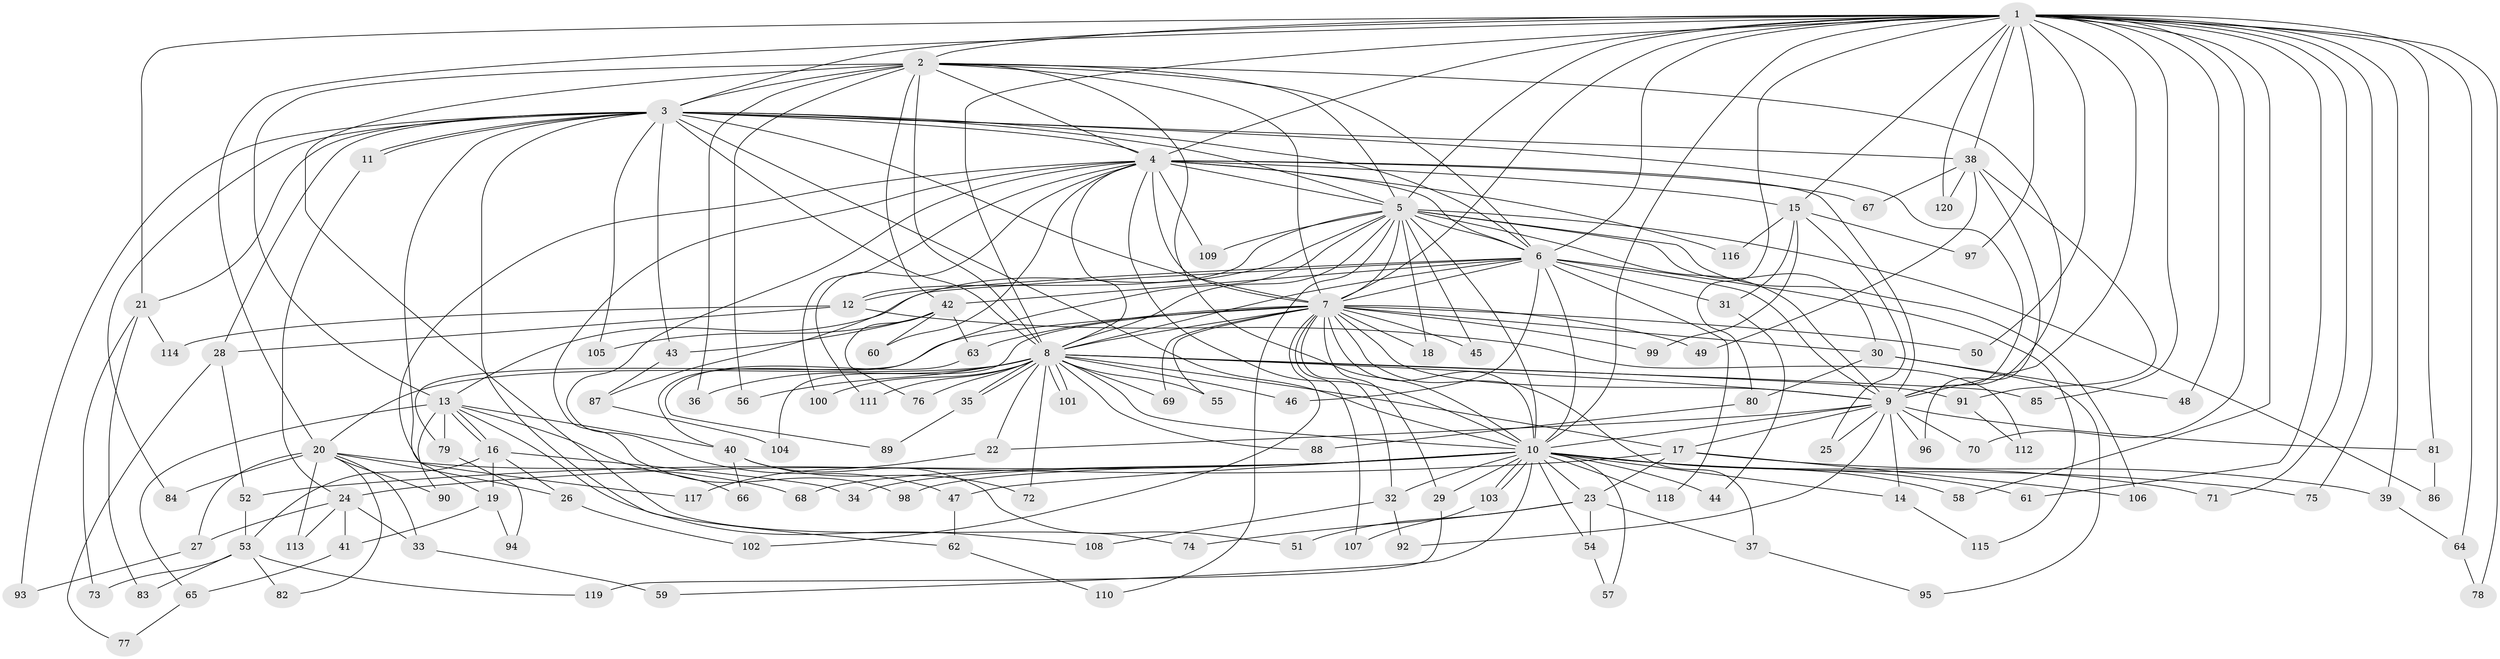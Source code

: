 // Generated by graph-tools (version 1.1) at 2025/44/03/09/25 04:44:03]
// undirected, 120 vertices, 265 edges
graph export_dot {
graph [start="1"]
  node [color=gray90,style=filled];
  1;
  2;
  3;
  4;
  5;
  6;
  7;
  8;
  9;
  10;
  11;
  12;
  13;
  14;
  15;
  16;
  17;
  18;
  19;
  20;
  21;
  22;
  23;
  24;
  25;
  26;
  27;
  28;
  29;
  30;
  31;
  32;
  33;
  34;
  35;
  36;
  37;
  38;
  39;
  40;
  41;
  42;
  43;
  44;
  45;
  46;
  47;
  48;
  49;
  50;
  51;
  52;
  53;
  54;
  55;
  56;
  57;
  58;
  59;
  60;
  61;
  62;
  63;
  64;
  65;
  66;
  67;
  68;
  69;
  70;
  71;
  72;
  73;
  74;
  75;
  76;
  77;
  78;
  79;
  80;
  81;
  82;
  83;
  84;
  85;
  86;
  87;
  88;
  89;
  90;
  91;
  92;
  93;
  94;
  95;
  96;
  97;
  98;
  99;
  100;
  101;
  102;
  103;
  104;
  105;
  106;
  107;
  108;
  109;
  110;
  111;
  112;
  113;
  114;
  115;
  116;
  117;
  118;
  119;
  120;
  1 -- 2;
  1 -- 3;
  1 -- 4;
  1 -- 5;
  1 -- 6;
  1 -- 7;
  1 -- 8;
  1 -- 9;
  1 -- 10;
  1 -- 15;
  1 -- 20;
  1 -- 21;
  1 -- 38;
  1 -- 39;
  1 -- 48;
  1 -- 50;
  1 -- 58;
  1 -- 61;
  1 -- 64;
  1 -- 70;
  1 -- 71;
  1 -- 75;
  1 -- 78;
  1 -- 80;
  1 -- 81;
  1 -- 85;
  1 -- 97;
  1 -- 120;
  2 -- 3;
  2 -- 4;
  2 -- 5;
  2 -- 6;
  2 -- 7;
  2 -- 8;
  2 -- 9;
  2 -- 10;
  2 -- 13;
  2 -- 36;
  2 -- 42;
  2 -- 56;
  2 -- 74;
  3 -- 4;
  3 -- 5;
  3 -- 6;
  3 -- 7;
  3 -- 8;
  3 -- 9;
  3 -- 10;
  3 -- 11;
  3 -- 11;
  3 -- 21;
  3 -- 28;
  3 -- 38;
  3 -- 43;
  3 -- 62;
  3 -- 84;
  3 -- 93;
  3 -- 105;
  3 -- 117;
  4 -- 5;
  4 -- 6;
  4 -- 7;
  4 -- 8;
  4 -- 9;
  4 -- 10;
  4 -- 15;
  4 -- 19;
  4 -- 47;
  4 -- 60;
  4 -- 67;
  4 -- 98;
  4 -- 100;
  4 -- 109;
  4 -- 111;
  4 -- 116;
  5 -- 6;
  5 -- 7;
  5 -- 8;
  5 -- 9;
  5 -- 10;
  5 -- 12;
  5 -- 18;
  5 -- 30;
  5 -- 40;
  5 -- 45;
  5 -- 86;
  5 -- 87;
  5 -- 106;
  5 -- 109;
  5 -- 110;
  6 -- 7;
  6 -- 8;
  6 -- 9;
  6 -- 10;
  6 -- 12;
  6 -- 13;
  6 -- 31;
  6 -- 42;
  6 -- 46;
  6 -- 115;
  6 -- 118;
  7 -- 8;
  7 -- 9;
  7 -- 10;
  7 -- 18;
  7 -- 29;
  7 -- 30;
  7 -- 32;
  7 -- 37;
  7 -- 45;
  7 -- 49;
  7 -- 50;
  7 -- 55;
  7 -- 63;
  7 -- 69;
  7 -- 79;
  7 -- 99;
  7 -- 102;
  7 -- 104;
  7 -- 107;
  8 -- 9;
  8 -- 10;
  8 -- 17;
  8 -- 20;
  8 -- 22;
  8 -- 35;
  8 -- 35;
  8 -- 36;
  8 -- 46;
  8 -- 55;
  8 -- 56;
  8 -- 69;
  8 -- 72;
  8 -- 76;
  8 -- 85;
  8 -- 88;
  8 -- 91;
  8 -- 100;
  8 -- 101;
  8 -- 101;
  8 -- 111;
  9 -- 10;
  9 -- 14;
  9 -- 17;
  9 -- 22;
  9 -- 25;
  9 -- 70;
  9 -- 81;
  9 -- 92;
  9 -- 96;
  10 -- 14;
  10 -- 23;
  10 -- 24;
  10 -- 29;
  10 -- 32;
  10 -- 34;
  10 -- 44;
  10 -- 47;
  10 -- 54;
  10 -- 57;
  10 -- 58;
  10 -- 59;
  10 -- 61;
  10 -- 68;
  10 -- 71;
  10 -- 75;
  10 -- 98;
  10 -- 103;
  10 -- 103;
  10 -- 118;
  11 -- 24;
  12 -- 28;
  12 -- 112;
  12 -- 114;
  13 -- 16;
  13 -- 16;
  13 -- 40;
  13 -- 65;
  13 -- 66;
  13 -- 79;
  13 -- 90;
  13 -- 108;
  14 -- 115;
  15 -- 25;
  15 -- 31;
  15 -- 97;
  15 -- 99;
  15 -- 116;
  16 -- 19;
  16 -- 26;
  16 -- 34;
  16 -- 53;
  17 -- 23;
  17 -- 39;
  17 -- 52;
  17 -- 106;
  19 -- 41;
  19 -- 94;
  20 -- 26;
  20 -- 27;
  20 -- 33;
  20 -- 68;
  20 -- 82;
  20 -- 84;
  20 -- 90;
  20 -- 113;
  21 -- 73;
  21 -- 83;
  21 -- 114;
  22 -- 117;
  23 -- 37;
  23 -- 51;
  23 -- 54;
  23 -- 74;
  24 -- 27;
  24 -- 33;
  24 -- 41;
  24 -- 113;
  26 -- 102;
  27 -- 93;
  28 -- 52;
  28 -- 77;
  29 -- 119;
  30 -- 48;
  30 -- 80;
  30 -- 95;
  31 -- 44;
  32 -- 92;
  32 -- 108;
  33 -- 59;
  35 -- 89;
  37 -- 95;
  38 -- 49;
  38 -- 67;
  38 -- 91;
  38 -- 96;
  38 -- 120;
  39 -- 64;
  40 -- 51;
  40 -- 66;
  40 -- 72;
  41 -- 65;
  42 -- 43;
  42 -- 60;
  42 -- 63;
  42 -- 76;
  42 -- 105;
  43 -- 87;
  47 -- 62;
  52 -- 53;
  53 -- 73;
  53 -- 82;
  53 -- 83;
  53 -- 119;
  54 -- 57;
  62 -- 110;
  63 -- 89;
  64 -- 78;
  65 -- 77;
  79 -- 94;
  80 -- 88;
  81 -- 86;
  87 -- 104;
  91 -- 112;
  103 -- 107;
}
